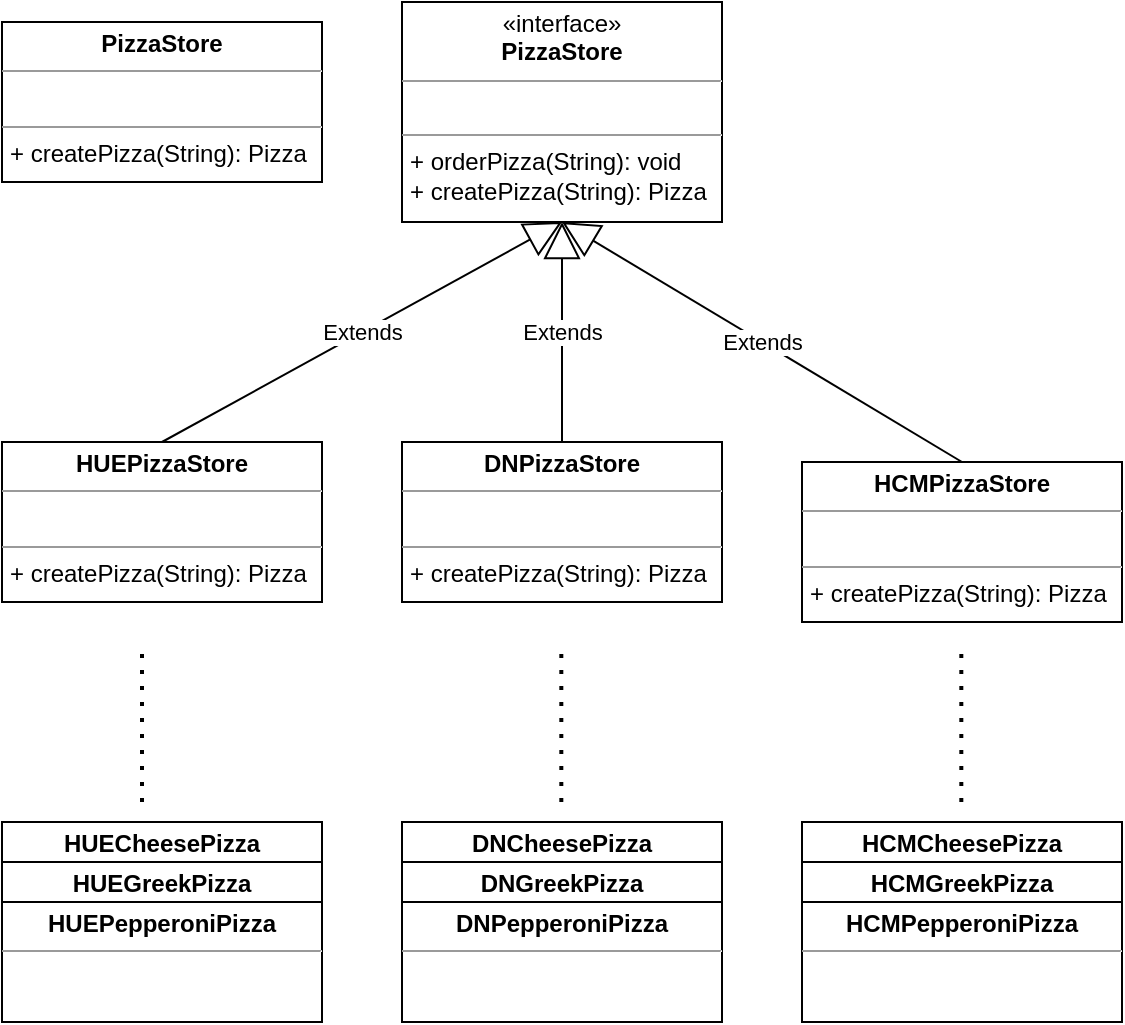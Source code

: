 <mxfile version="20.8.5" type="device" pages="2"><diagram id="L9WqUSqVrpUTghDGCxk7" name="Page-1"><mxGraphModel dx="2284" dy="788" grid="1" gridSize="10" guides="1" tooltips="1" connect="1" arrows="1" fold="1" page="1" pageScale="1" pageWidth="850" pageHeight="1100" math="0" shadow="0"><root><mxCell id="0"/><mxCell id="1" parent="0"/><mxCell id="OM8cp_c6YePn-uVRypor-11" value="&lt;p style=&quot;margin:0px;margin-top:4px;text-align:center;&quot;&gt;&lt;b&gt;HUECheesePizza&lt;/b&gt;&lt;/p&gt;&lt;hr size=&quot;1&quot;&gt;&lt;p style=&quot;margin:0px;margin-left:4px;&quot;&gt;&lt;br&gt;&lt;/p&gt;" style="verticalAlign=top;align=left;overflow=fill;fontSize=12;fontFamily=Helvetica;html=1;" parent="1" vertex="1"><mxGeometry x="-440" y="520" width="160" height="60" as="geometry"/></mxCell><mxCell id="OM8cp_c6YePn-uVRypor-18" value="&lt;p style=&quot;margin:0px;margin-top:4px;text-align:center;&quot;&gt;&lt;b&gt;PizzaStore&lt;/b&gt;&lt;/p&gt;&lt;hr size=&quot;1&quot;&gt;&lt;p style=&quot;margin:0px;margin-left:4px;&quot;&gt;&lt;br&gt;&lt;/p&gt;&lt;hr size=&quot;1&quot;&gt;&lt;p style=&quot;margin:0px;margin-left:4px;&quot;&gt;&lt;span style=&quot;background-color: initial;&quot;&gt;+ createPizza(String): Pizza&lt;/span&gt;&lt;br&gt;&lt;/p&gt;" style="verticalAlign=top;align=left;overflow=fill;fontSize=12;fontFamily=Helvetica;html=1;" parent="1" vertex="1"><mxGeometry x="-440" y="120" width="160" height="80" as="geometry"/></mxCell><mxCell id="Kr3sDKvD0Fa2VFVf65FY-5" value="&lt;p style=&quot;margin:0px;margin-top:4px;text-align:center;&quot;&gt;«interface»&lt;br style=&quot;border-color: var(--border-color);&quot;&gt;&lt;b style=&quot;border-color: var(--border-color);&quot;&gt;PizzaStore&lt;/b&gt;&lt;br&gt;&lt;/p&gt;&lt;hr size=&quot;1&quot;&gt;&lt;p style=&quot;margin:0px;margin-left:4px;&quot;&gt;&lt;br&gt;&lt;/p&gt;&lt;hr size=&quot;1&quot;&gt;&lt;p style=&quot;margin:0px;margin-left:4px;&quot;&gt;+ orderPizza(String): void&lt;/p&gt;&lt;p style=&quot;margin:0px;margin-left:4px;&quot;&gt;+ createPizza(String): Pizza&lt;/p&gt;" style="verticalAlign=top;align=left;overflow=fill;fontSize=12;fontFamily=Helvetica;html=1;" vertex="1" parent="1"><mxGeometry x="-240" y="110" width="160" height="110" as="geometry"/></mxCell><mxCell id="Kr3sDKvD0Fa2VFVf65FY-6" value="&lt;p style=&quot;margin:0px;margin-top:4px;text-align:center;&quot;&gt;&lt;b&gt;HCMPizzaStore&lt;/b&gt;&lt;/p&gt;&lt;hr size=&quot;1&quot;&gt;&lt;p style=&quot;margin:0px;margin-left:4px;&quot;&gt;&lt;br&gt;&lt;/p&gt;&lt;hr size=&quot;1&quot;&gt;&lt;p style=&quot;margin:0px;margin-left:4px;&quot;&gt;&lt;span style=&quot;background-color: initial;&quot;&gt;+ createPizza(String): Pizza&lt;/span&gt;&lt;br&gt;&lt;/p&gt;" style="verticalAlign=top;align=left;overflow=fill;fontSize=12;fontFamily=Helvetica;html=1;" vertex="1" parent="1"><mxGeometry x="-40" y="340" width="160" height="80" as="geometry"/></mxCell><mxCell id="Kr3sDKvD0Fa2VFVf65FY-7" value="&lt;p style=&quot;margin:0px;margin-top:4px;text-align:center;&quot;&gt;&lt;b&gt;DNPizzaStore&lt;/b&gt;&lt;/p&gt;&lt;hr size=&quot;1&quot;&gt;&lt;p style=&quot;margin:0px;margin-left:4px;&quot;&gt;&lt;br&gt;&lt;/p&gt;&lt;hr size=&quot;1&quot;&gt;&lt;p style=&quot;margin:0px;margin-left:4px;&quot;&gt;&lt;span style=&quot;background-color: initial;&quot;&gt;+ createPizza(String): Pizza&lt;/span&gt;&lt;br&gt;&lt;/p&gt;" style="verticalAlign=top;align=left;overflow=fill;fontSize=12;fontFamily=Helvetica;html=1;" vertex="1" parent="1"><mxGeometry x="-240" y="330" width="160" height="80" as="geometry"/></mxCell><mxCell id="Kr3sDKvD0Fa2VFVf65FY-8" value="&lt;p style=&quot;margin:0px;margin-top:4px;text-align:center;&quot;&gt;&lt;b&gt;HUEPizzaStore&lt;/b&gt;&lt;/p&gt;&lt;hr size=&quot;1&quot;&gt;&lt;p style=&quot;margin:0px;margin-left:4px;&quot;&gt;&lt;br&gt;&lt;/p&gt;&lt;hr size=&quot;1&quot;&gt;&lt;p style=&quot;margin:0px;margin-left:4px;&quot;&gt;&lt;span style=&quot;background-color: initial;&quot;&gt;+ createPizza(String): Pizza&lt;/span&gt;&lt;br&gt;&lt;/p&gt;" style="verticalAlign=top;align=left;overflow=fill;fontSize=12;fontFamily=Helvetica;html=1;" vertex="1" parent="1"><mxGeometry x="-440" y="330" width="160" height="80" as="geometry"/></mxCell><mxCell id="Kr3sDKvD0Fa2VFVf65FY-10" value="Extends" style="endArrow=block;endSize=16;endFill=0;html=1;rounded=0;exitX=0.5;exitY=0;exitDx=0;exitDy=0;entryX=0.5;entryY=1;entryDx=0;entryDy=0;" edge="1" parent="1" source="Kr3sDKvD0Fa2VFVf65FY-8" target="Kr3sDKvD0Fa2VFVf65FY-5"><mxGeometry width="160" relative="1" as="geometry"><mxPoint x="-410.0" y="430" as="sourcePoint"/><mxPoint x="-160" y="240" as="targetPoint"/></mxGeometry></mxCell><mxCell id="Kr3sDKvD0Fa2VFVf65FY-11" value="Extends" style="endArrow=block;endSize=16;endFill=0;html=1;rounded=0;" edge="1" parent="1" source="Kr3sDKvD0Fa2VFVf65FY-7" target="Kr3sDKvD0Fa2VFVf65FY-5"><mxGeometry width="160" relative="1" as="geometry"><mxPoint x="-340.0" y="340" as="sourcePoint"/><mxPoint x="-170" y="210" as="targetPoint"/></mxGeometry></mxCell><mxCell id="Kr3sDKvD0Fa2VFVf65FY-12" value="Extends" style="endArrow=block;endSize=16;endFill=0;html=1;rounded=0;exitX=0.5;exitY=0;exitDx=0;exitDy=0;entryX=0.5;entryY=1;entryDx=0;entryDy=0;" edge="1" parent="1" source="Kr3sDKvD0Fa2VFVf65FY-6" target="Kr3sDKvD0Fa2VFVf65FY-5"><mxGeometry width="160" relative="1" as="geometry"><mxPoint x="-150.0" y="340" as="sourcePoint"/><mxPoint x="-170" y="210" as="targetPoint"/></mxGeometry></mxCell><mxCell id="Kr3sDKvD0Fa2VFVf65FY-13" value="&lt;p style=&quot;margin:0px;margin-top:4px;text-align:center;&quot;&gt;&lt;b&gt;HUEGreekPizza&lt;/b&gt;&lt;/p&gt;&lt;hr size=&quot;1&quot;&gt;&lt;p style=&quot;margin:0px;margin-left:4px;&quot;&gt;&lt;br&gt;&lt;/p&gt;" style="verticalAlign=top;align=left;overflow=fill;fontSize=12;fontFamily=Helvetica;html=1;" vertex="1" parent="1"><mxGeometry x="-440" y="540" width="160" height="60" as="geometry"/></mxCell><mxCell id="Kr3sDKvD0Fa2VFVf65FY-14" value="&lt;p style=&quot;margin:0px;margin-top:4px;text-align:center;&quot;&gt;&lt;b&gt;HUEPepperoniPizza&lt;/b&gt;&lt;/p&gt;&lt;hr size=&quot;1&quot;&gt;&lt;p style=&quot;margin:0px;margin-left:4px;&quot;&gt;&lt;br&gt;&lt;/p&gt;" style="verticalAlign=top;align=left;overflow=fill;fontSize=12;fontFamily=Helvetica;html=1;" vertex="1" parent="1"><mxGeometry x="-440" y="560" width="160" height="60" as="geometry"/></mxCell><mxCell id="Kr3sDKvD0Fa2VFVf65FY-19" value="&lt;p style=&quot;margin:0px;margin-top:4px;text-align:center;&quot;&gt;&lt;b&gt;DNCheesePizza&lt;/b&gt;&lt;/p&gt;&lt;hr size=&quot;1&quot;&gt;&lt;p style=&quot;margin:0px;margin-left:4px;&quot;&gt;&lt;br&gt;&lt;/p&gt;" style="verticalAlign=top;align=left;overflow=fill;fontSize=12;fontFamily=Helvetica;html=1;" vertex="1" parent="1"><mxGeometry x="-240" y="520" width="160" height="60" as="geometry"/></mxCell><mxCell id="Kr3sDKvD0Fa2VFVf65FY-20" value="&lt;p style=&quot;margin:0px;margin-top:4px;text-align:center;&quot;&gt;&lt;b&gt;DNGreekPizza&lt;/b&gt;&lt;/p&gt;&lt;hr size=&quot;1&quot;&gt;&lt;p style=&quot;margin:0px;margin-left:4px;&quot;&gt;&lt;br&gt;&lt;/p&gt;" style="verticalAlign=top;align=left;overflow=fill;fontSize=12;fontFamily=Helvetica;html=1;" vertex="1" parent="1"><mxGeometry x="-240" y="540" width="160" height="60" as="geometry"/></mxCell><mxCell id="Kr3sDKvD0Fa2VFVf65FY-21" value="&lt;p style=&quot;margin:0px;margin-top:4px;text-align:center;&quot;&gt;&lt;b&gt;DNPepperoniPizza&lt;/b&gt;&lt;/p&gt;&lt;hr size=&quot;1&quot;&gt;&lt;p style=&quot;margin:0px;margin-left:4px;&quot;&gt;&lt;br&gt;&lt;/p&gt;" style="verticalAlign=top;align=left;overflow=fill;fontSize=12;fontFamily=Helvetica;html=1;" vertex="1" parent="1"><mxGeometry x="-240" y="560" width="160" height="60" as="geometry"/></mxCell><mxCell id="Kr3sDKvD0Fa2VFVf65FY-22" value="&lt;p style=&quot;margin:0px;margin-top:4px;text-align:center;&quot;&gt;&lt;b&gt;HCMCheesePizza&lt;/b&gt;&lt;/p&gt;&lt;hr size=&quot;1&quot;&gt;&lt;p style=&quot;margin:0px;margin-left:4px;&quot;&gt;&lt;br&gt;&lt;/p&gt;" style="verticalAlign=top;align=left;overflow=fill;fontSize=12;fontFamily=Helvetica;html=1;" vertex="1" parent="1"><mxGeometry x="-40" y="520" width="160" height="60" as="geometry"/></mxCell><mxCell id="Kr3sDKvD0Fa2VFVf65FY-23" value="&lt;p style=&quot;margin:0px;margin-top:4px;text-align:center;&quot;&gt;&lt;b&gt;HCMGreekPizza&lt;/b&gt;&lt;/p&gt;&lt;hr size=&quot;1&quot;&gt;&lt;p style=&quot;margin:0px;margin-left:4px;&quot;&gt;&lt;br&gt;&lt;/p&gt;" style="verticalAlign=top;align=left;overflow=fill;fontSize=12;fontFamily=Helvetica;html=1;" vertex="1" parent="1"><mxGeometry x="-40" y="540" width="160" height="60" as="geometry"/></mxCell><mxCell id="Kr3sDKvD0Fa2VFVf65FY-24" value="&lt;p style=&quot;margin:0px;margin-top:4px;text-align:center;&quot;&gt;&lt;b&gt;HCMPepperoniPizza&lt;/b&gt;&lt;/p&gt;&lt;hr size=&quot;1&quot;&gt;&lt;p style=&quot;margin:0px;margin-left:4px;&quot;&gt;&lt;br&gt;&lt;/p&gt;" style="verticalAlign=top;align=left;overflow=fill;fontSize=12;fontFamily=Helvetica;html=1;" vertex="1" parent="1"><mxGeometry x="-40" y="560" width="160" height="60" as="geometry"/></mxCell><mxCell id="9KfphW0Wm3BRbS3H2gNz-1" value="" style="endArrow=none;dashed=1;html=1;dashPattern=1 3;strokeWidth=2;rounded=0;" edge="1" parent="1"><mxGeometry width="50" height="50" relative="1" as="geometry"><mxPoint x="-370" y="510" as="sourcePoint"/><mxPoint x="-370" y="430" as="targetPoint"/></mxGeometry></mxCell><mxCell id="9KfphW0Wm3BRbS3H2gNz-2" value="" style="endArrow=none;dashed=1;html=1;dashPattern=1 3;strokeWidth=2;rounded=0;" edge="1" parent="1"><mxGeometry width="50" height="50" relative="1" as="geometry"><mxPoint x="-160.34" y="510" as="sourcePoint"/><mxPoint x="-160.34" y="430" as="targetPoint"/></mxGeometry></mxCell><mxCell id="9KfphW0Wm3BRbS3H2gNz-3" value="" style="endArrow=none;dashed=1;html=1;dashPattern=1 3;strokeWidth=2;rounded=0;" edge="1" parent="1"><mxGeometry width="50" height="50" relative="1" as="geometry"><mxPoint x="39.66" y="510" as="sourcePoint"/><mxPoint x="39.66" y="430" as="targetPoint"/></mxGeometry></mxCell></root></mxGraphModel></diagram><diagram id="6odCAN3rgDX_2Gk3aJAr" name="Page-2"><mxGraphModel dx="1434" dy="788" grid="1" gridSize="10" guides="1" tooltips="1" connect="1" arrows="1" fold="1" page="1" pageScale="1" pageWidth="850" pageHeight="1100" math="0" shadow="0"><root><mxCell id="0"/><mxCell id="1" parent="0"/><mxCell id="MgZV6aH9emS_JUz6Y2wK-1" value="&lt;p style=&quot;margin:0px;margin-top:4px;text-align:center;&quot;&gt;&lt;b&gt;Pizza&lt;/b&gt;&lt;/p&gt;&lt;hr size=&quot;1&quot;&gt;&lt;p style=&quot;margin:0px;margin-left:4px;&quot;&gt;- name : String&lt;/p&gt;&lt;p style=&quot;margin:0px;margin-left:4px;&quot;&gt;- dough: String&lt;/p&gt;&lt;p style=&quot;margin:0px;margin-left:4px;&quot;&gt;- sauce: String&lt;/p&gt;&lt;p style=&quot;margin:0px;margin-left:4px;&quot;&gt;- topping: Array&amp;lt;String&amp;gt;&lt;/p&gt;&lt;hr size=&quot;1&quot;&gt;&lt;p style=&quot;margin:0px;margin-left:4px;&quot;&gt;+ prepare(): void&lt;/p&gt;&lt;p style=&quot;margin:0px;margin-left:4px;&quot;&gt;+ bake(): void&lt;/p&gt;&lt;p style=&quot;margin:0px;margin-left:4px;&quot;&gt;+ cut(): void&lt;/p&gt;&lt;p style=&quot;margin:0px;margin-left:4px;&quot;&gt;+ box(): void&lt;/p&gt;" style="verticalAlign=top;align=left;overflow=fill;fontSize=12;fontFamily=Helvetica;html=1;" vertex="1" parent="1"><mxGeometry x="330" y="160" width="160" height="160" as="geometry"/></mxCell><mxCell id="MgZV6aH9emS_JUz6Y2wK-2" value="Extends" style="endArrow=block;endSize=16;endFill=0;html=1;rounded=0;exitX=0.5;exitY=0;exitDx=0;exitDy=0;entryX=0.5;entryY=1;entryDx=0;entryDy=0;" edge="1" parent="1" target="MgZV6aH9emS_JUz6Y2wK-1"><mxGeometry width="160" relative="1" as="geometry"><mxPoint x="190" y="500" as="sourcePoint"/><mxPoint x="270" y="420" as="targetPoint"/></mxGeometry></mxCell><mxCell id="MgZV6aH9emS_JUz6Y2wK-3" value="Extends" style="endArrow=block;endSize=16;endFill=0;html=1;rounded=0;exitX=0.5;exitY=0;exitDx=0;exitDy=0;entryX=0.543;entryY=1.006;entryDx=0;entryDy=0;entryPerimeter=0;" edge="1" parent="1" target="MgZV6aH9emS_JUz6Y2wK-1"><mxGeometry width="160" relative="1" as="geometry"><mxPoint x="420" y="500" as="sourcePoint"/><mxPoint x="420" y="320" as="targetPoint"/></mxGeometry></mxCell><mxCell id="MgZV6aH9emS_JUz6Y2wK-4" value="Extends" style="endArrow=block;endSize=16;endFill=0;html=1;rounded=0;exitX=0.5;exitY=0;exitDx=0;exitDy=0;entryX=0.56;entryY=1.022;entryDx=0;entryDy=0;entryPerimeter=0;" edge="1" parent="1" target="MgZV6aH9emS_JUz6Y2wK-1"><mxGeometry width="160" relative="1" as="geometry"><mxPoint x="640" y="500" as="sourcePoint"/><mxPoint x="430" y="330" as="targetPoint"/></mxGeometry></mxCell></root></mxGraphModel></diagram></mxfile>